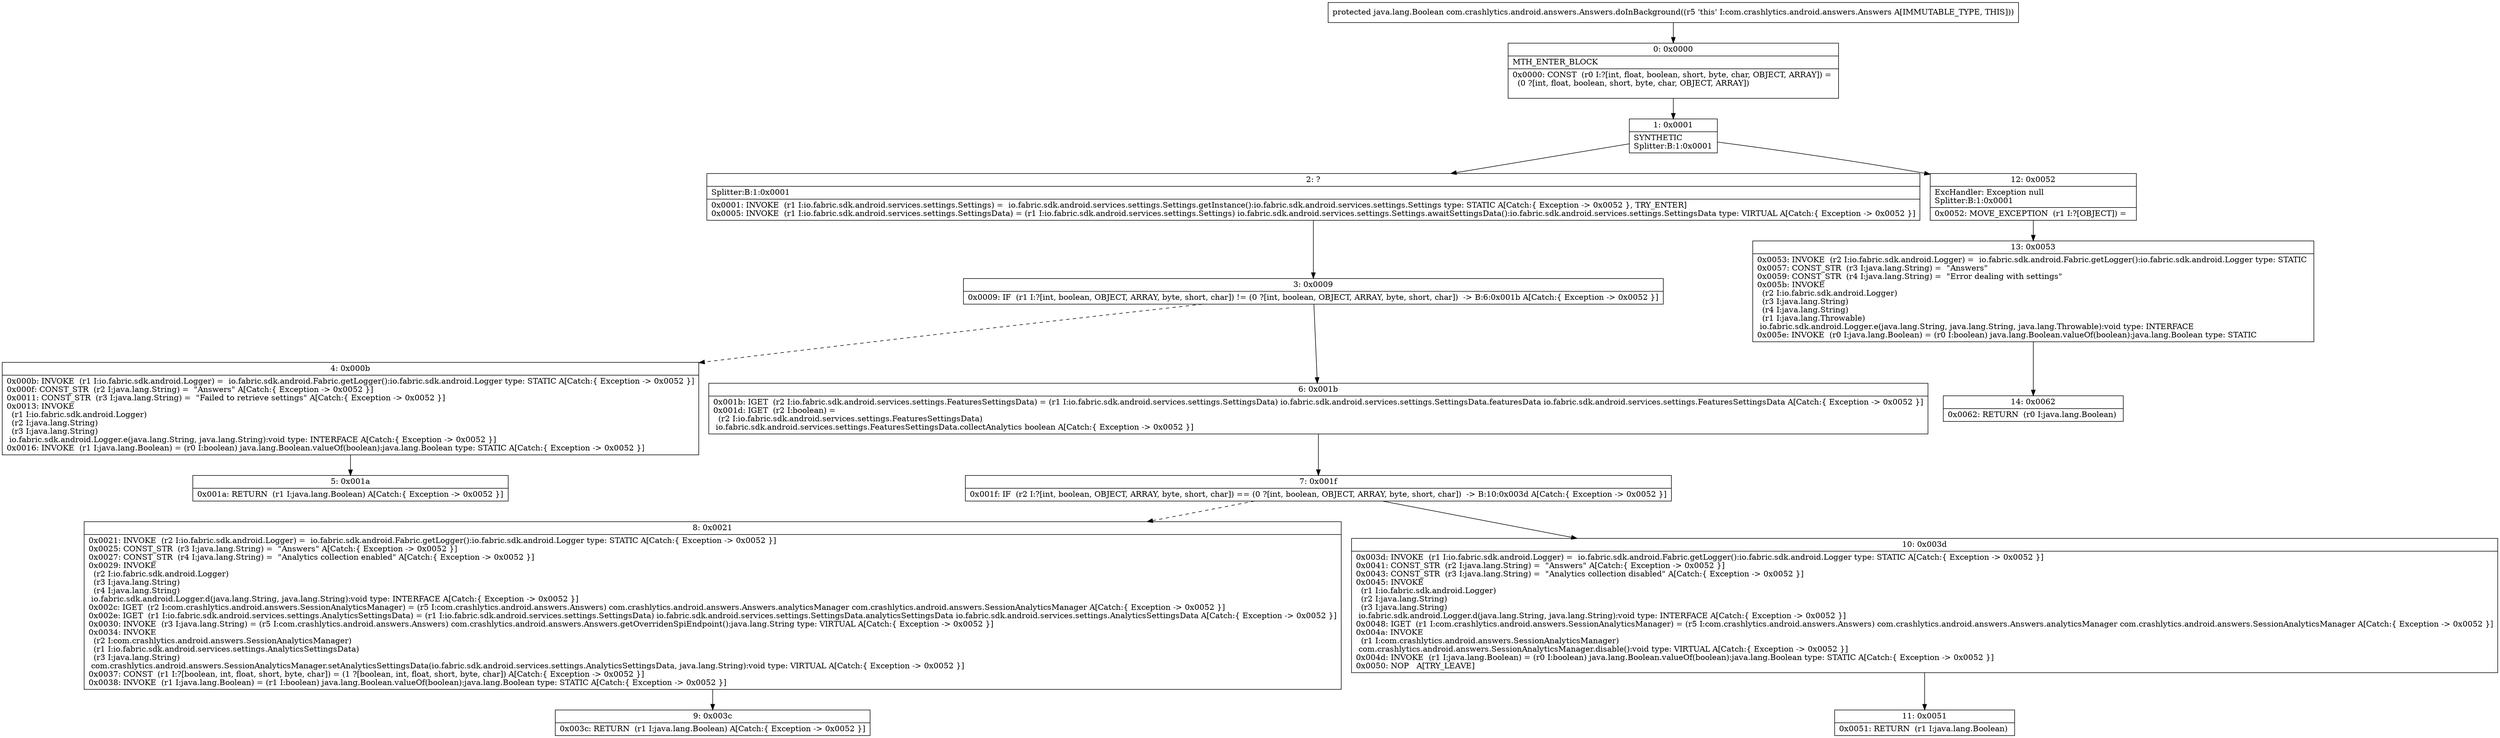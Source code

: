 digraph "CFG forcom.crashlytics.android.answers.Answers.doInBackground()Ljava\/lang\/Boolean;" {
Node_0 [shape=record,label="{0\:\ 0x0000|MTH_ENTER_BLOCK\l|0x0000: CONST  (r0 I:?[int, float, boolean, short, byte, char, OBJECT, ARRAY]) = \l  (0 ?[int, float, boolean, short, byte, char, OBJECT, ARRAY])\l \l}"];
Node_1 [shape=record,label="{1\:\ 0x0001|SYNTHETIC\lSplitter:B:1:0x0001\l}"];
Node_2 [shape=record,label="{2\:\ ?|Splitter:B:1:0x0001\l|0x0001: INVOKE  (r1 I:io.fabric.sdk.android.services.settings.Settings) =  io.fabric.sdk.android.services.settings.Settings.getInstance():io.fabric.sdk.android.services.settings.Settings type: STATIC A[Catch:\{ Exception \-\> 0x0052 \}, TRY_ENTER]\l0x0005: INVOKE  (r1 I:io.fabric.sdk.android.services.settings.SettingsData) = (r1 I:io.fabric.sdk.android.services.settings.Settings) io.fabric.sdk.android.services.settings.Settings.awaitSettingsData():io.fabric.sdk.android.services.settings.SettingsData type: VIRTUAL A[Catch:\{ Exception \-\> 0x0052 \}]\l}"];
Node_3 [shape=record,label="{3\:\ 0x0009|0x0009: IF  (r1 I:?[int, boolean, OBJECT, ARRAY, byte, short, char]) != (0 ?[int, boolean, OBJECT, ARRAY, byte, short, char])  \-\> B:6:0x001b A[Catch:\{ Exception \-\> 0x0052 \}]\l}"];
Node_4 [shape=record,label="{4\:\ 0x000b|0x000b: INVOKE  (r1 I:io.fabric.sdk.android.Logger) =  io.fabric.sdk.android.Fabric.getLogger():io.fabric.sdk.android.Logger type: STATIC A[Catch:\{ Exception \-\> 0x0052 \}]\l0x000f: CONST_STR  (r2 I:java.lang.String) =  \"Answers\" A[Catch:\{ Exception \-\> 0x0052 \}]\l0x0011: CONST_STR  (r3 I:java.lang.String) =  \"Failed to retrieve settings\" A[Catch:\{ Exception \-\> 0x0052 \}]\l0x0013: INVOKE  \l  (r1 I:io.fabric.sdk.android.Logger)\l  (r2 I:java.lang.String)\l  (r3 I:java.lang.String)\l io.fabric.sdk.android.Logger.e(java.lang.String, java.lang.String):void type: INTERFACE A[Catch:\{ Exception \-\> 0x0052 \}]\l0x0016: INVOKE  (r1 I:java.lang.Boolean) = (r0 I:boolean) java.lang.Boolean.valueOf(boolean):java.lang.Boolean type: STATIC A[Catch:\{ Exception \-\> 0x0052 \}]\l}"];
Node_5 [shape=record,label="{5\:\ 0x001a|0x001a: RETURN  (r1 I:java.lang.Boolean) A[Catch:\{ Exception \-\> 0x0052 \}]\l}"];
Node_6 [shape=record,label="{6\:\ 0x001b|0x001b: IGET  (r2 I:io.fabric.sdk.android.services.settings.FeaturesSettingsData) = (r1 I:io.fabric.sdk.android.services.settings.SettingsData) io.fabric.sdk.android.services.settings.SettingsData.featuresData io.fabric.sdk.android.services.settings.FeaturesSettingsData A[Catch:\{ Exception \-\> 0x0052 \}]\l0x001d: IGET  (r2 I:boolean) = \l  (r2 I:io.fabric.sdk.android.services.settings.FeaturesSettingsData)\l io.fabric.sdk.android.services.settings.FeaturesSettingsData.collectAnalytics boolean A[Catch:\{ Exception \-\> 0x0052 \}]\l}"];
Node_7 [shape=record,label="{7\:\ 0x001f|0x001f: IF  (r2 I:?[int, boolean, OBJECT, ARRAY, byte, short, char]) == (0 ?[int, boolean, OBJECT, ARRAY, byte, short, char])  \-\> B:10:0x003d A[Catch:\{ Exception \-\> 0x0052 \}]\l}"];
Node_8 [shape=record,label="{8\:\ 0x0021|0x0021: INVOKE  (r2 I:io.fabric.sdk.android.Logger) =  io.fabric.sdk.android.Fabric.getLogger():io.fabric.sdk.android.Logger type: STATIC A[Catch:\{ Exception \-\> 0x0052 \}]\l0x0025: CONST_STR  (r3 I:java.lang.String) =  \"Answers\" A[Catch:\{ Exception \-\> 0x0052 \}]\l0x0027: CONST_STR  (r4 I:java.lang.String) =  \"Analytics collection enabled\" A[Catch:\{ Exception \-\> 0x0052 \}]\l0x0029: INVOKE  \l  (r2 I:io.fabric.sdk.android.Logger)\l  (r3 I:java.lang.String)\l  (r4 I:java.lang.String)\l io.fabric.sdk.android.Logger.d(java.lang.String, java.lang.String):void type: INTERFACE A[Catch:\{ Exception \-\> 0x0052 \}]\l0x002c: IGET  (r2 I:com.crashlytics.android.answers.SessionAnalyticsManager) = (r5 I:com.crashlytics.android.answers.Answers) com.crashlytics.android.answers.Answers.analyticsManager com.crashlytics.android.answers.SessionAnalyticsManager A[Catch:\{ Exception \-\> 0x0052 \}]\l0x002e: IGET  (r1 I:io.fabric.sdk.android.services.settings.AnalyticsSettingsData) = (r1 I:io.fabric.sdk.android.services.settings.SettingsData) io.fabric.sdk.android.services.settings.SettingsData.analyticsSettingsData io.fabric.sdk.android.services.settings.AnalyticsSettingsData A[Catch:\{ Exception \-\> 0x0052 \}]\l0x0030: INVOKE  (r3 I:java.lang.String) = (r5 I:com.crashlytics.android.answers.Answers) com.crashlytics.android.answers.Answers.getOverridenSpiEndpoint():java.lang.String type: VIRTUAL A[Catch:\{ Exception \-\> 0x0052 \}]\l0x0034: INVOKE  \l  (r2 I:com.crashlytics.android.answers.SessionAnalyticsManager)\l  (r1 I:io.fabric.sdk.android.services.settings.AnalyticsSettingsData)\l  (r3 I:java.lang.String)\l com.crashlytics.android.answers.SessionAnalyticsManager.setAnalyticsSettingsData(io.fabric.sdk.android.services.settings.AnalyticsSettingsData, java.lang.String):void type: VIRTUAL A[Catch:\{ Exception \-\> 0x0052 \}]\l0x0037: CONST  (r1 I:?[boolean, int, float, short, byte, char]) = (1 ?[boolean, int, float, short, byte, char]) A[Catch:\{ Exception \-\> 0x0052 \}]\l0x0038: INVOKE  (r1 I:java.lang.Boolean) = (r1 I:boolean) java.lang.Boolean.valueOf(boolean):java.lang.Boolean type: STATIC A[Catch:\{ Exception \-\> 0x0052 \}]\l}"];
Node_9 [shape=record,label="{9\:\ 0x003c|0x003c: RETURN  (r1 I:java.lang.Boolean) A[Catch:\{ Exception \-\> 0x0052 \}]\l}"];
Node_10 [shape=record,label="{10\:\ 0x003d|0x003d: INVOKE  (r1 I:io.fabric.sdk.android.Logger) =  io.fabric.sdk.android.Fabric.getLogger():io.fabric.sdk.android.Logger type: STATIC A[Catch:\{ Exception \-\> 0x0052 \}]\l0x0041: CONST_STR  (r2 I:java.lang.String) =  \"Answers\" A[Catch:\{ Exception \-\> 0x0052 \}]\l0x0043: CONST_STR  (r3 I:java.lang.String) =  \"Analytics collection disabled\" A[Catch:\{ Exception \-\> 0x0052 \}]\l0x0045: INVOKE  \l  (r1 I:io.fabric.sdk.android.Logger)\l  (r2 I:java.lang.String)\l  (r3 I:java.lang.String)\l io.fabric.sdk.android.Logger.d(java.lang.String, java.lang.String):void type: INTERFACE A[Catch:\{ Exception \-\> 0x0052 \}]\l0x0048: IGET  (r1 I:com.crashlytics.android.answers.SessionAnalyticsManager) = (r5 I:com.crashlytics.android.answers.Answers) com.crashlytics.android.answers.Answers.analyticsManager com.crashlytics.android.answers.SessionAnalyticsManager A[Catch:\{ Exception \-\> 0x0052 \}]\l0x004a: INVOKE  \l  (r1 I:com.crashlytics.android.answers.SessionAnalyticsManager)\l com.crashlytics.android.answers.SessionAnalyticsManager.disable():void type: VIRTUAL A[Catch:\{ Exception \-\> 0x0052 \}]\l0x004d: INVOKE  (r1 I:java.lang.Boolean) = (r0 I:boolean) java.lang.Boolean.valueOf(boolean):java.lang.Boolean type: STATIC A[Catch:\{ Exception \-\> 0x0052 \}]\l0x0050: NOP   A[TRY_LEAVE]\l}"];
Node_11 [shape=record,label="{11\:\ 0x0051|0x0051: RETURN  (r1 I:java.lang.Boolean) \l}"];
Node_12 [shape=record,label="{12\:\ 0x0052|ExcHandler: Exception null\lSplitter:B:1:0x0001\l|0x0052: MOVE_EXCEPTION  (r1 I:?[OBJECT]) =  \l}"];
Node_13 [shape=record,label="{13\:\ 0x0053|0x0053: INVOKE  (r2 I:io.fabric.sdk.android.Logger) =  io.fabric.sdk.android.Fabric.getLogger():io.fabric.sdk.android.Logger type: STATIC \l0x0057: CONST_STR  (r3 I:java.lang.String) =  \"Answers\" \l0x0059: CONST_STR  (r4 I:java.lang.String) =  \"Error dealing with settings\" \l0x005b: INVOKE  \l  (r2 I:io.fabric.sdk.android.Logger)\l  (r3 I:java.lang.String)\l  (r4 I:java.lang.String)\l  (r1 I:java.lang.Throwable)\l io.fabric.sdk.android.Logger.e(java.lang.String, java.lang.String, java.lang.Throwable):void type: INTERFACE \l0x005e: INVOKE  (r0 I:java.lang.Boolean) = (r0 I:boolean) java.lang.Boolean.valueOf(boolean):java.lang.Boolean type: STATIC \l}"];
Node_14 [shape=record,label="{14\:\ 0x0062|0x0062: RETURN  (r0 I:java.lang.Boolean) \l}"];
MethodNode[shape=record,label="{protected java.lang.Boolean com.crashlytics.android.answers.Answers.doInBackground((r5 'this' I:com.crashlytics.android.answers.Answers A[IMMUTABLE_TYPE, THIS])) }"];
MethodNode -> Node_0;
Node_0 -> Node_1;
Node_1 -> Node_2;
Node_1 -> Node_12;
Node_2 -> Node_3;
Node_3 -> Node_4[style=dashed];
Node_3 -> Node_6;
Node_4 -> Node_5;
Node_6 -> Node_7;
Node_7 -> Node_8[style=dashed];
Node_7 -> Node_10;
Node_8 -> Node_9;
Node_10 -> Node_11;
Node_12 -> Node_13;
Node_13 -> Node_14;
}

